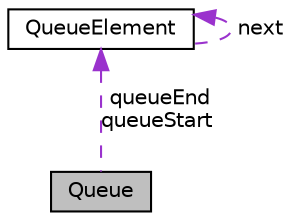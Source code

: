 digraph "Queue"
{
 // LATEX_PDF_SIZE
  edge [fontname="Helvetica",fontsize="10",labelfontname="Helvetica",labelfontsize="10"];
  node [fontname="Helvetica",fontsize="10",shape=record];
  Node1 [label="Queue",height=0.2,width=0.4,color="black", fillcolor="grey75", style="filled", fontcolor="black",tooltip="Represents the queue of Tetris pieces."];
  Node2 -> Node1 [dir="back",color="darkorchid3",fontsize="10",style="dashed",label=" queueEnd\nqueueStart" ,fontname="Helvetica"];
  Node2 [label="QueueElement",height=0.2,width=0.4,color="black", fillcolor="white", style="filled",URL="$structQueueElement.html",tooltip="Represents an element in the queue."];
  Node2 -> Node2 [dir="back",color="darkorchid3",fontsize="10",style="dashed",label=" next" ,fontname="Helvetica"];
}
